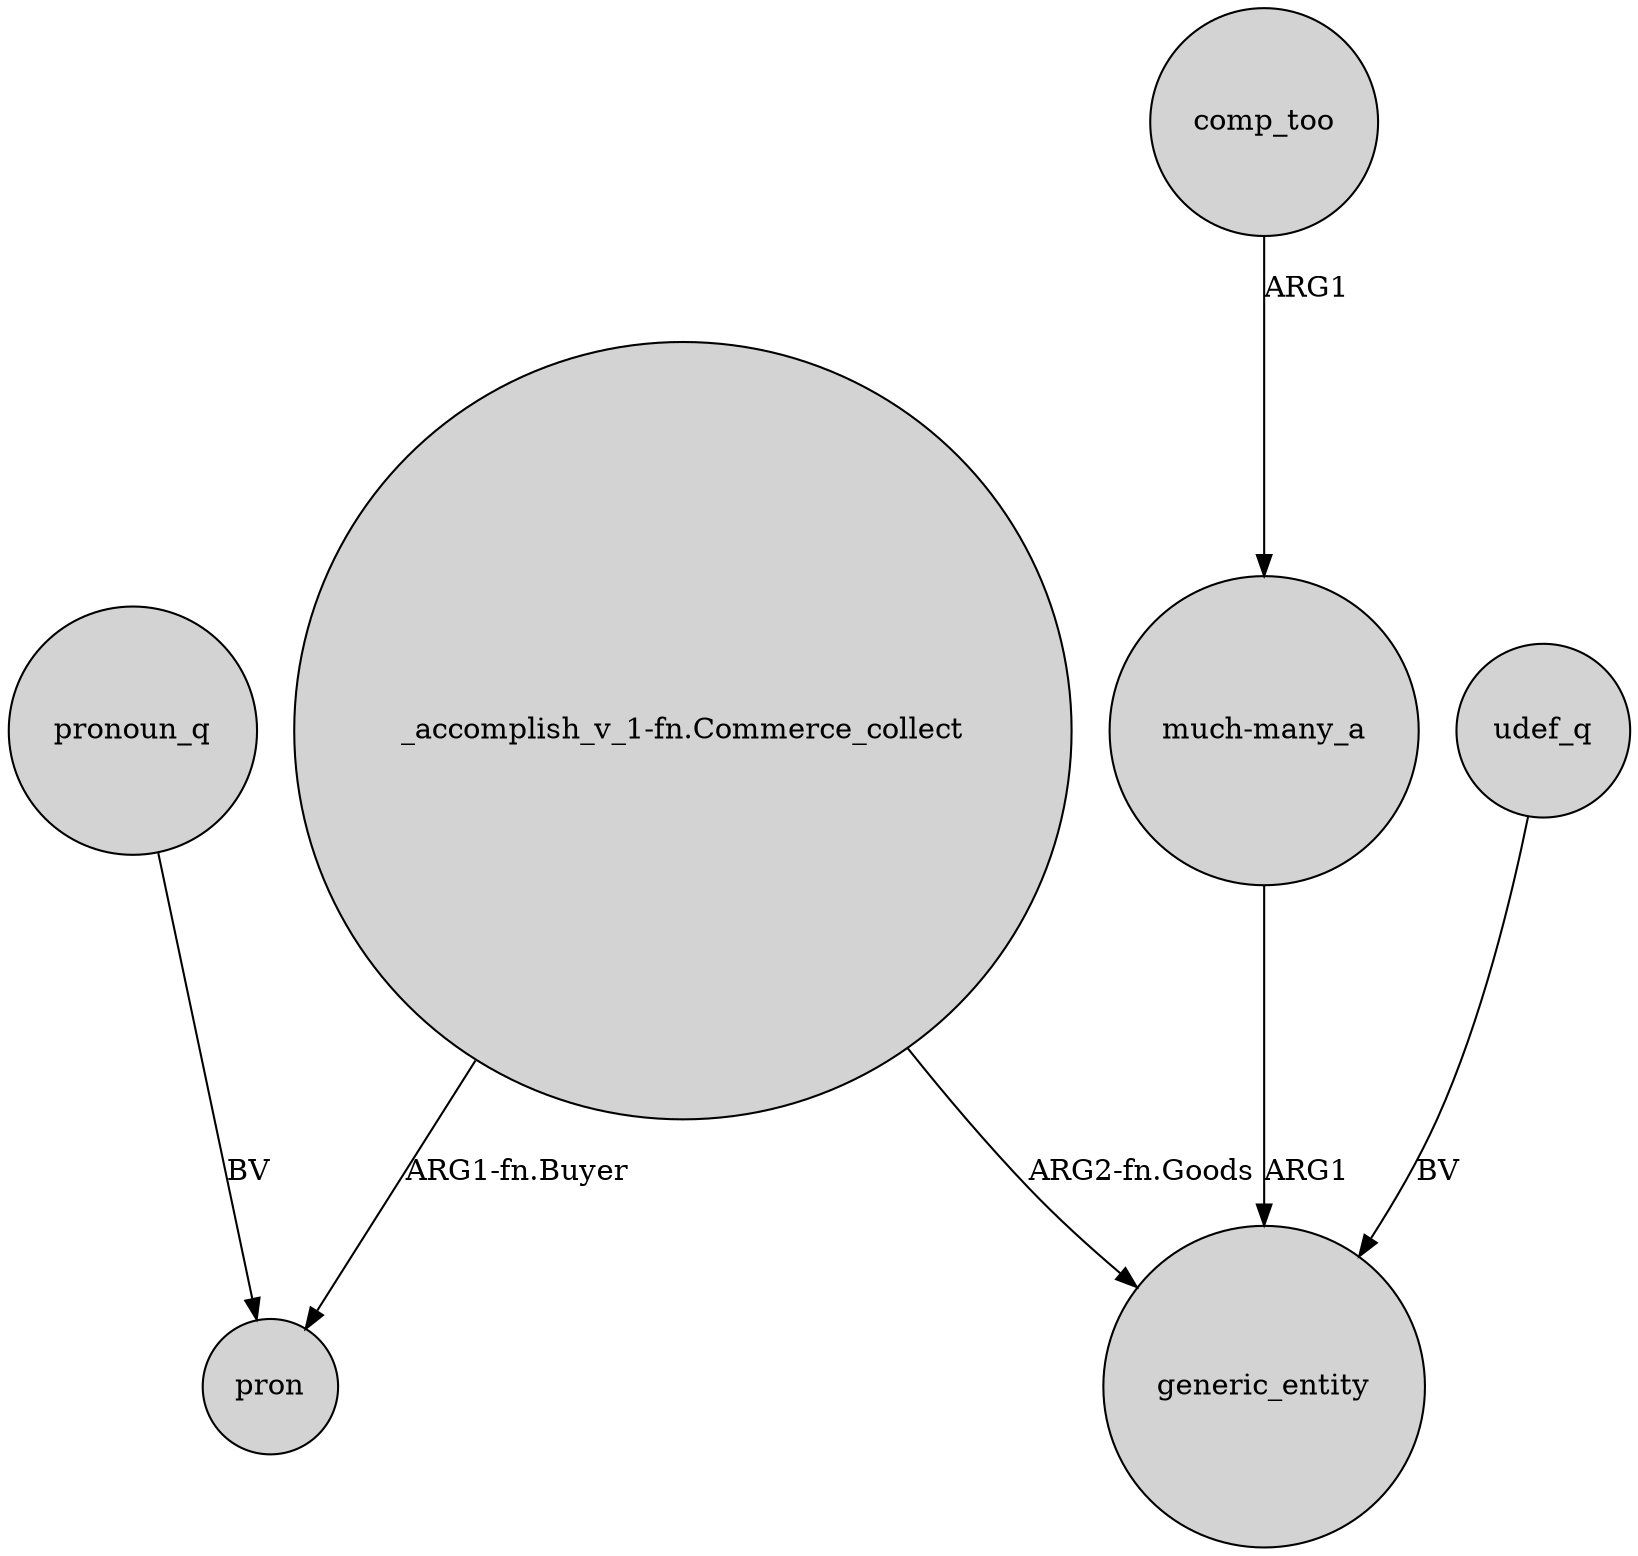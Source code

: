 digraph {
	node [shape=circle style=filled]
	"much-many_a" -> generic_entity [label=ARG1]
	comp_too -> "much-many_a" [label=ARG1]
	"_accomplish_v_1-fn.Commerce_collect" -> pron [label="ARG1-fn.Buyer"]
	udef_q -> generic_entity [label=BV]
	pronoun_q -> pron [label=BV]
	"_accomplish_v_1-fn.Commerce_collect" -> generic_entity [label="ARG2-fn.Goods"]
}
